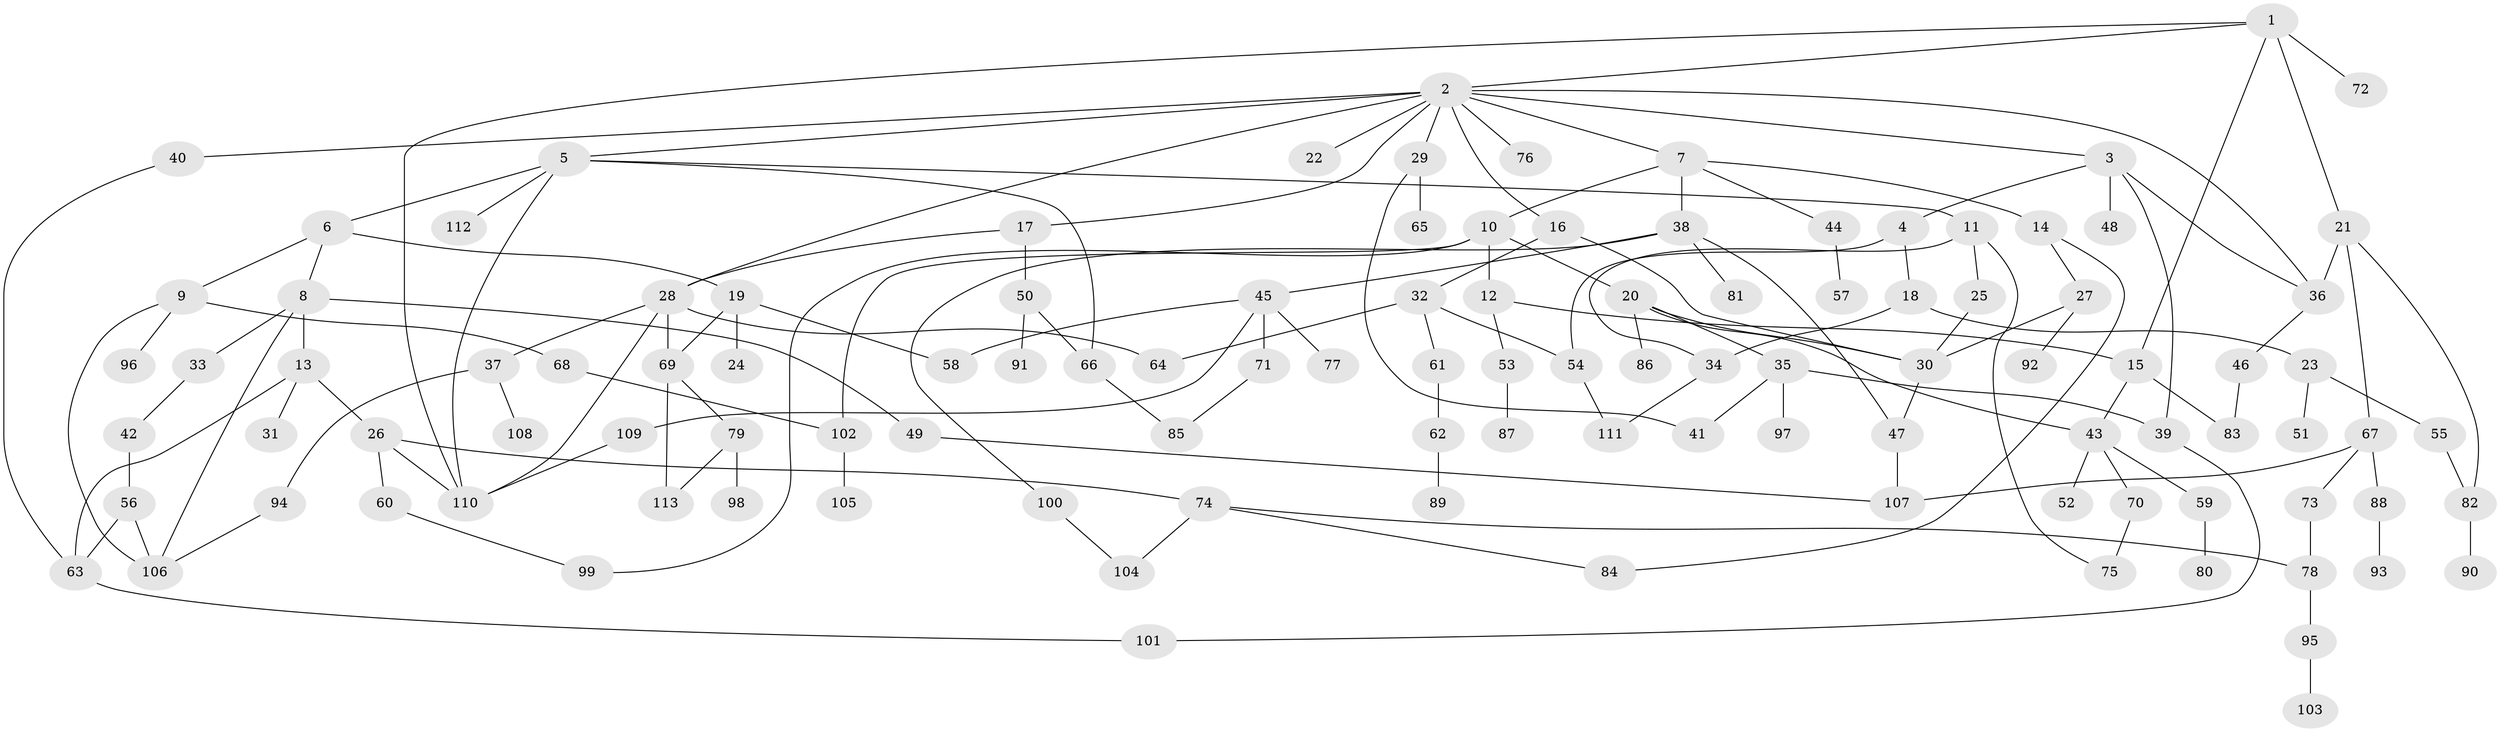 // coarse degree distribution, {7: 0.013888888888888888, 9: 0.013888888888888888, 6: 0.08333333333333333, 4: 0.1111111111111111, 5: 0.08333333333333333, 3: 0.125, 8: 0.027777777777777776, 1: 0.2916666666666667, 2: 0.25}
// Generated by graph-tools (version 1.1) at 2025/41/03/06/25 10:41:29]
// undirected, 113 vertices, 152 edges
graph export_dot {
graph [start="1"]
  node [color=gray90,style=filled];
  1;
  2;
  3;
  4;
  5;
  6;
  7;
  8;
  9;
  10;
  11;
  12;
  13;
  14;
  15;
  16;
  17;
  18;
  19;
  20;
  21;
  22;
  23;
  24;
  25;
  26;
  27;
  28;
  29;
  30;
  31;
  32;
  33;
  34;
  35;
  36;
  37;
  38;
  39;
  40;
  41;
  42;
  43;
  44;
  45;
  46;
  47;
  48;
  49;
  50;
  51;
  52;
  53;
  54;
  55;
  56;
  57;
  58;
  59;
  60;
  61;
  62;
  63;
  64;
  65;
  66;
  67;
  68;
  69;
  70;
  71;
  72;
  73;
  74;
  75;
  76;
  77;
  78;
  79;
  80;
  81;
  82;
  83;
  84;
  85;
  86;
  87;
  88;
  89;
  90;
  91;
  92;
  93;
  94;
  95;
  96;
  97;
  98;
  99;
  100;
  101;
  102;
  103;
  104;
  105;
  106;
  107;
  108;
  109;
  110;
  111;
  112;
  113;
  1 -- 2;
  1 -- 21;
  1 -- 72;
  1 -- 15;
  1 -- 110;
  2 -- 3;
  2 -- 5;
  2 -- 7;
  2 -- 16;
  2 -- 17;
  2 -- 22;
  2 -- 29;
  2 -- 40;
  2 -- 76;
  2 -- 28;
  2 -- 36;
  3 -- 4;
  3 -- 39;
  3 -- 48;
  3 -- 36;
  4 -- 18;
  4 -- 54;
  5 -- 6;
  5 -- 11;
  5 -- 66;
  5 -- 110;
  5 -- 112;
  6 -- 8;
  6 -- 9;
  6 -- 19;
  7 -- 10;
  7 -- 14;
  7 -- 38;
  7 -- 44;
  8 -- 13;
  8 -- 33;
  8 -- 49;
  8 -- 106;
  9 -- 68;
  9 -- 96;
  9 -- 106;
  10 -- 12;
  10 -- 20;
  10 -- 99;
  10 -- 102;
  11 -- 25;
  11 -- 34;
  11 -- 75;
  12 -- 15;
  12 -- 53;
  13 -- 26;
  13 -- 31;
  13 -- 63;
  14 -- 27;
  14 -- 84;
  15 -- 43;
  15 -- 83;
  16 -- 32;
  16 -- 30;
  17 -- 28;
  17 -- 50;
  18 -- 23;
  18 -- 34;
  19 -- 24;
  19 -- 58;
  19 -- 69;
  20 -- 30;
  20 -- 35;
  20 -- 86;
  20 -- 43;
  21 -- 36;
  21 -- 67;
  21 -- 82;
  23 -- 51;
  23 -- 55;
  25 -- 30;
  26 -- 60;
  26 -- 74;
  26 -- 110;
  27 -- 92;
  27 -- 30;
  28 -- 37;
  28 -- 64;
  28 -- 69;
  28 -- 110;
  29 -- 65;
  29 -- 41;
  30 -- 47;
  32 -- 61;
  32 -- 54;
  32 -- 64;
  33 -- 42;
  34 -- 111;
  35 -- 41;
  35 -- 97;
  35 -- 39;
  36 -- 46;
  37 -- 94;
  37 -- 108;
  38 -- 45;
  38 -- 81;
  38 -- 100;
  38 -- 47;
  39 -- 101;
  40 -- 63;
  42 -- 56;
  43 -- 52;
  43 -- 59;
  43 -- 70;
  44 -- 57;
  45 -- 71;
  45 -- 77;
  45 -- 109;
  45 -- 58;
  46 -- 83;
  47 -- 107;
  49 -- 107;
  50 -- 91;
  50 -- 66;
  53 -- 87;
  54 -- 111;
  55 -- 82;
  56 -- 106;
  56 -- 63;
  59 -- 80;
  60 -- 99;
  61 -- 62;
  62 -- 89;
  63 -- 101;
  66 -- 85;
  67 -- 73;
  67 -- 88;
  67 -- 107;
  68 -- 102;
  69 -- 79;
  69 -- 113;
  70 -- 75;
  71 -- 85;
  73 -- 78;
  74 -- 78;
  74 -- 84;
  74 -- 104;
  78 -- 95;
  79 -- 98;
  79 -- 113;
  82 -- 90;
  88 -- 93;
  94 -- 106;
  95 -- 103;
  100 -- 104;
  102 -- 105;
  109 -- 110;
}
